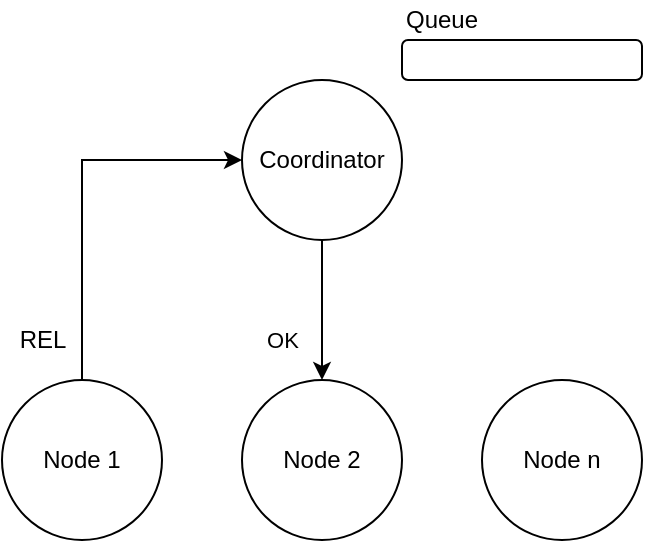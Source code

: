 <mxfile version="13.10.9" type="device"><diagram id="_2H_sgQlQEwFGXm6wrym" name="Page-1"><mxGraphModel dx="453" dy="676" grid="1" gridSize="10" guides="1" tooltips="1" connect="1" arrows="1" fold="1" page="1" pageScale="1" pageWidth="850" pageHeight="1100" math="0" shadow="0"><root><mxCell id="0"/><mxCell id="1" parent="0"/><mxCell id="0V2YxiP1HdPfuwQwyvaI-1" style="edgeStyle=orthogonalEdgeStyle;rounded=0;orthogonalLoop=1;jettySize=auto;html=1;exitX=0.5;exitY=0;exitDx=0;exitDy=0;entryX=0;entryY=0.5;entryDx=0;entryDy=0;" edge="1" parent="1" source="r2Cv-r2D0T-Mn9ys9mXp-1" target="r2Cv-r2D0T-Mn9ys9mXp-4"><mxGeometry relative="1" as="geometry"/></mxCell><mxCell id="r2Cv-r2D0T-Mn9ys9mXp-1" value="Node 1" style="ellipse;whiteSpace=wrap;html=1;aspect=fixed;" parent="1" vertex="1"><mxGeometry x="30" y="220" width="80" height="80" as="geometry"/></mxCell><mxCell id="4-pFUU6ZcjjcoiuQHcj3-1" style="edgeStyle=orthogonalEdgeStyle;rounded=0;orthogonalLoop=1;jettySize=auto;html=1;exitX=0.5;exitY=0;exitDx=0;exitDy=0;entryX=0.5;entryY=1;entryDx=0;entryDy=0;startArrow=classic;startFill=1;endArrow=none;endFill=0;" parent="1" source="r2Cv-r2D0T-Mn9ys9mXp-2" target="r2Cv-r2D0T-Mn9ys9mXp-4" edge="1"><mxGeometry relative="1" as="geometry"/></mxCell><mxCell id="4-pFUU6ZcjjcoiuQHcj3-2" value="OK" style="edgeLabel;html=1;align=center;verticalAlign=middle;resizable=0;points=[];" parent="4-pFUU6ZcjjcoiuQHcj3-1" vertex="1" connectable="0"><mxGeometry x="-0.229" y="3" relative="1" as="geometry"><mxPoint x="-17" y="7" as="offset"/></mxGeometry></mxCell><mxCell id="r2Cv-r2D0T-Mn9ys9mXp-2" value="Node 2" style="ellipse;whiteSpace=wrap;html=1;aspect=fixed;" parent="1" vertex="1"><mxGeometry x="150" y="220" width="80" height="80" as="geometry"/></mxCell><mxCell id="r2Cv-r2D0T-Mn9ys9mXp-3" value="Node n" style="ellipse;whiteSpace=wrap;html=1;aspect=fixed;" parent="1" vertex="1"><mxGeometry x="270" y="220" width="80" height="80" as="geometry"/></mxCell><mxCell id="r2Cv-r2D0T-Mn9ys9mXp-4" value="Coordinator" style="ellipse;whiteSpace=wrap;html=1;aspect=fixed;" parent="1" vertex="1"><mxGeometry x="150" y="70" width="80" height="80" as="geometry"/></mxCell><mxCell id="r2Cv-r2D0T-Mn9ys9mXp-5" value="" style="rounded=1;whiteSpace=wrap;html=1;align=left;" parent="1" vertex="1"><mxGeometry x="230" y="50" width="120" height="20" as="geometry"/></mxCell><mxCell id="r2Cv-r2D0T-Mn9ys9mXp-6" value="Queue" style="text;html=1;strokeColor=none;fillColor=none;align=center;verticalAlign=middle;whiteSpace=wrap;rounded=0;" parent="1" vertex="1"><mxGeometry x="230" y="30" width="40" height="20" as="geometry"/></mxCell><mxCell id="0V2YxiP1HdPfuwQwyvaI-2" value="REL" style="text;html=1;align=center;verticalAlign=middle;resizable=0;points=[];autosize=1;" vertex="1" parent="1"><mxGeometry x="30" y="190" width="40" height="20" as="geometry"/></mxCell></root></mxGraphModel></diagram></mxfile>